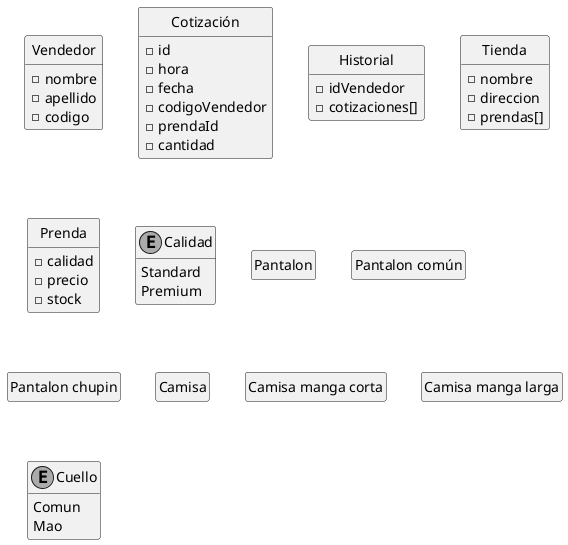 @startuml classDiagram
skinparam monochrome true
hide circle
show enum circle
hide empty members

class "Vendedor" as vend
{
- nombre
- apellido
- codigo
}

class "Cotización" as cot
{
- id
- hora
- fecha
- codigoVendedor
- prendaId
- cantidad
}

class "Historial" as hist
{
- idVendedor
- cotizaciones[]
}

class "Tienda" as tienda
{
- nombre
- direccion
- prendas[]
}

class "Prenda" as prendaId
{
    - calidad
    - precio
    - stock
}

enum "Calidad" as cal
{
    Standard
    Premium
}

class "Pantalon" as pant
{

}

class "Pantalon común" as comun
{

}

class "Pantalon chupin" as chupin
{

}

class "Camisa" as cam
{

}

class "Camisa manga corta" as corta
{

}

class "Camisa manga larga" as larga
{

}

enum "Cuello" as cuello
{
    Comun
    Mao
}

@enduml